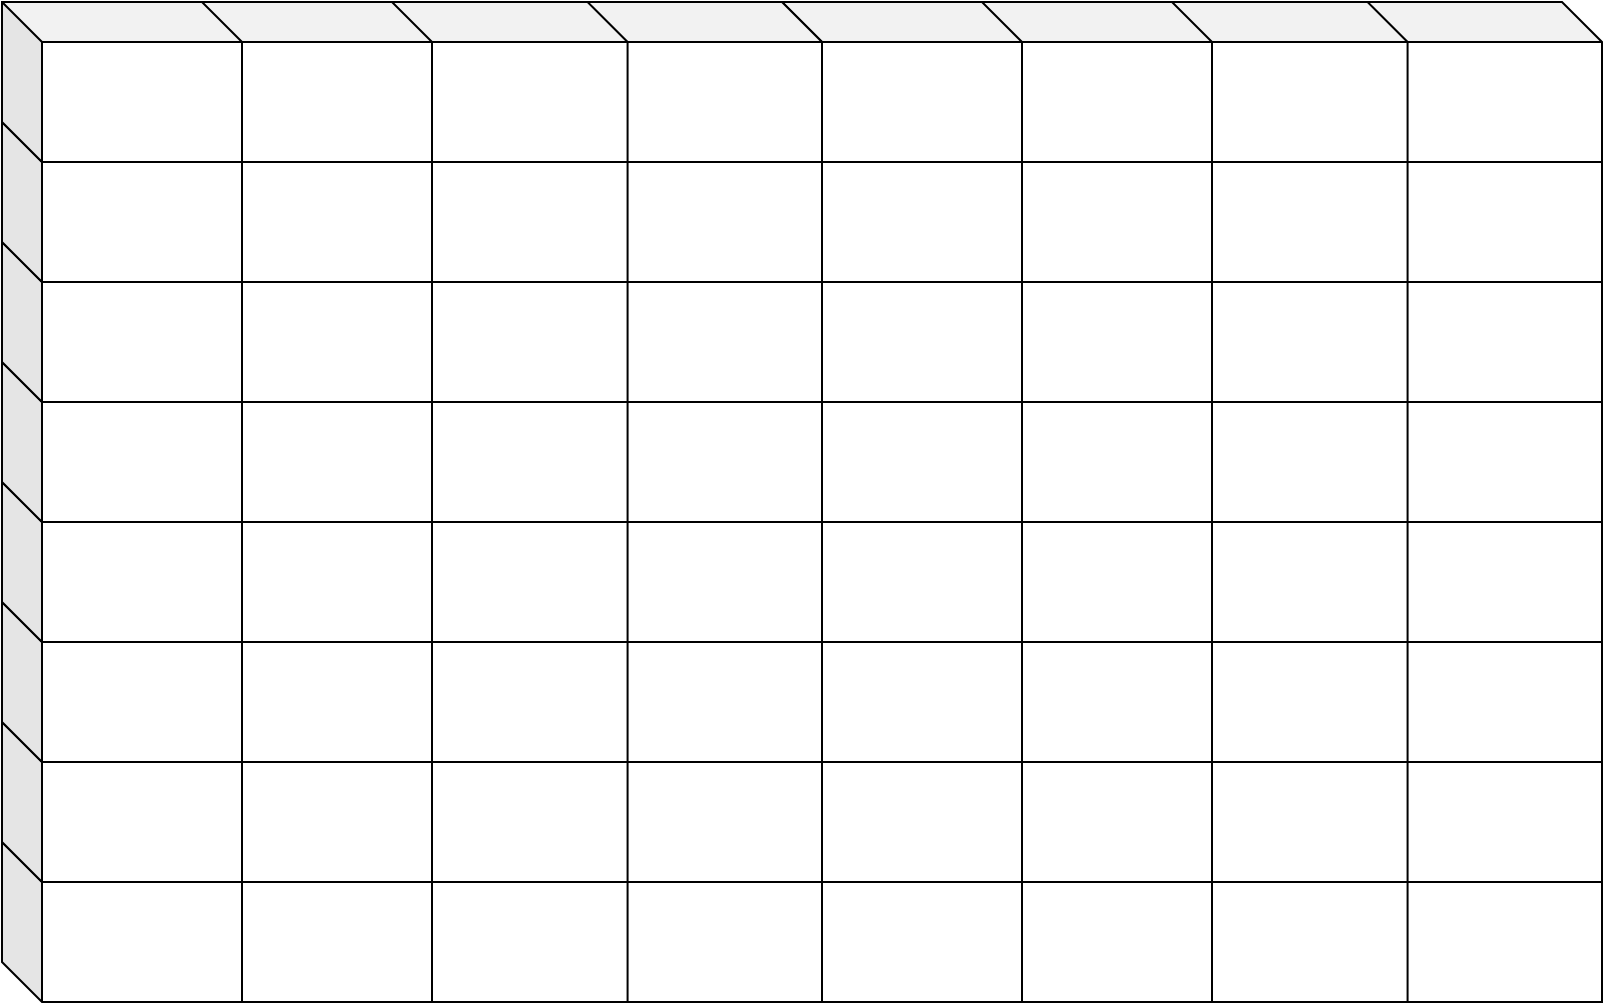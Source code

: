 <mxfile version="20.6.2" type="github"><diagram id="QWmx-fH_kVRrVoqvVBay" name="Pagina-1"><mxGraphModel dx="1331" dy="1080" grid="1" gridSize="10" guides="1" tooltips="1" connect="1" arrows="1" fold="1" page="1" pageScale="1" pageWidth="827" pageHeight="1169" math="0" shadow="0"><root><mxCell id="0"/><mxCell id="1" parent="0"/><mxCell id="PtV35FxHj_mzIhpnfhA_-85" value="" style="group" vertex="1" connectable="0" parent="1"><mxGeometry x="430" y="50" width="410" height="500" as="geometry"/></mxCell><mxCell id="PtV35FxHj_mzIhpnfhA_-86" value="" style="group" vertex="1" connectable="0" parent="PtV35FxHj_mzIhpnfhA_-85"><mxGeometry x="190" width="220" height="500" as="geometry"/></mxCell><mxCell id="PtV35FxHj_mzIhpnfhA_-87" value="" style="shape=cube;whiteSpace=wrap;html=1;boundedLbl=1;backgroundOutline=1;darkOpacity=0.05;darkOpacity2=0.1;direction=east;" vertex="1" parent="PtV35FxHj_mzIhpnfhA_-86"><mxGeometry x="97.209" y="420" width="122.791" height="80" as="geometry"/></mxCell><mxCell id="PtV35FxHj_mzIhpnfhA_-88" value="" style="shape=cube;whiteSpace=wrap;html=1;boundedLbl=1;backgroundOutline=1;darkOpacity=0.05;darkOpacity2=0.1;direction=east;" vertex="1" parent="PtV35FxHj_mzIhpnfhA_-86"><mxGeometry x="97.209" y="360" width="122.791" height="80" as="geometry"/></mxCell><mxCell id="PtV35FxHj_mzIhpnfhA_-89" value="" style="shape=cube;whiteSpace=wrap;html=1;boundedLbl=1;backgroundOutline=1;darkOpacity=0.05;darkOpacity2=0.1;direction=east;" vertex="1" parent="PtV35FxHj_mzIhpnfhA_-86"><mxGeometry x="97.209" y="300" width="122.791" height="80" as="geometry"/></mxCell><mxCell id="PtV35FxHj_mzIhpnfhA_-90" value="" style="shape=cube;whiteSpace=wrap;html=1;boundedLbl=1;backgroundOutline=1;darkOpacity=0.05;darkOpacity2=0.1;direction=east;" vertex="1" parent="PtV35FxHj_mzIhpnfhA_-86"><mxGeometry x="97.209" y="240" width="122.791" height="80" as="geometry"/></mxCell><mxCell id="PtV35FxHj_mzIhpnfhA_-91" value="" style="shape=cube;whiteSpace=wrap;html=1;boundedLbl=1;backgroundOutline=1;darkOpacity=0.05;darkOpacity2=0.1;direction=east;" vertex="1" parent="PtV35FxHj_mzIhpnfhA_-86"><mxGeometry x="97.209" y="180" width="122.791" height="80" as="geometry"/></mxCell><mxCell id="PtV35FxHj_mzIhpnfhA_-92" value="" style="shape=cube;whiteSpace=wrap;html=1;boundedLbl=1;backgroundOutline=1;darkOpacity=0.05;darkOpacity2=0.1;direction=east;" vertex="1" parent="PtV35FxHj_mzIhpnfhA_-86"><mxGeometry x="97.209" y="120" width="122.791" height="80" as="geometry"/></mxCell><mxCell id="PtV35FxHj_mzIhpnfhA_-93" value="" style="shape=cube;whiteSpace=wrap;html=1;boundedLbl=1;backgroundOutline=1;darkOpacity=0.05;darkOpacity2=0.1;direction=east;" vertex="1" parent="PtV35FxHj_mzIhpnfhA_-86"><mxGeometry x="97.209" y="60" width="122.791" height="80" as="geometry"/></mxCell><mxCell id="PtV35FxHj_mzIhpnfhA_-94" value="" style="shape=cube;whiteSpace=wrap;html=1;boundedLbl=1;backgroundOutline=1;darkOpacity=0.05;darkOpacity2=0.1;direction=east;" vertex="1" parent="PtV35FxHj_mzIhpnfhA_-86"><mxGeometry x="97.209" width="122.791" height="80" as="geometry"/></mxCell><mxCell id="PtV35FxHj_mzIhpnfhA_-95" value="" style="shape=cube;whiteSpace=wrap;html=1;boundedLbl=1;backgroundOutline=1;darkOpacity=0.05;darkOpacity2=0.1;" vertex="1" parent="PtV35FxHj_mzIhpnfhA_-86"><mxGeometry y="420" width="122.791" height="80" as="geometry"/></mxCell><mxCell id="PtV35FxHj_mzIhpnfhA_-96" value="" style="shape=cube;whiteSpace=wrap;html=1;boundedLbl=1;backgroundOutline=1;darkOpacity=0.05;darkOpacity2=0.1;" vertex="1" parent="PtV35FxHj_mzIhpnfhA_-86"><mxGeometry y="360" width="122.791" height="80" as="geometry"/></mxCell><mxCell id="PtV35FxHj_mzIhpnfhA_-97" value="" style="shape=cube;whiteSpace=wrap;html=1;boundedLbl=1;backgroundOutline=1;darkOpacity=0.05;darkOpacity2=0.1;" vertex="1" parent="PtV35FxHj_mzIhpnfhA_-86"><mxGeometry y="300" width="122.791" height="80" as="geometry"/></mxCell><mxCell id="PtV35FxHj_mzIhpnfhA_-98" value="" style="shape=cube;whiteSpace=wrap;html=1;boundedLbl=1;backgroundOutline=1;darkOpacity=0.05;darkOpacity2=0.1;" vertex="1" parent="PtV35FxHj_mzIhpnfhA_-86"><mxGeometry y="240" width="122.791" height="80" as="geometry"/></mxCell><mxCell id="PtV35FxHj_mzIhpnfhA_-99" value="" style="shape=cube;whiteSpace=wrap;html=1;boundedLbl=1;backgroundOutline=1;darkOpacity=0.05;darkOpacity2=0.1;" vertex="1" parent="PtV35FxHj_mzIhpnfhA_-86"><mxGeometry y="180" width="122.791" height="80" as="geometry"/></mxCell><mxCell id="PtV35FxHj_mzIhpnfhA_-100" value="" style="shape=cube;whiteSpace=wrap;html=1;boundedLbl=1;backgroundOutline=1;darkOpacity=0.05;darkOpacity2=0.1;" vertex="1" parent="PtV35FxHj_mzIhpnfhA_-86"><mxGeometry y="120" width="122.791" height="80" as="geometry"/></mxCell><mxCell id="PtV35FxHj_mzIhpnfhA_-101" value="" style="shape=cube;whiteSpace=wrap;html=1;boundedLbl=1;backgroundOutline=1;darkOpacity=0.05;darkOpacity2=0.1;" vertex="1" parent="PtV35FxHj_mzIhpnfhA_-86"><mxGeometry y="60" width="122.791" height="80" as="geometry"/></mxCell><mxCell id="PtV35FxHj_mzIhpnfhA_-102" value="" style="shape=cube;whiteSpace=wrap;html=1;boundedLbl=1;backgroundOutline=1;darkOpacity=0.05;darkOpacity2=0.1;" vertex="1" parent="PtV35FxHj_mzIhpnfhA_-86"><mxGeometry width="122.791" height="80" as="geometry"/></mxCell><mxCell id="PtV35FxHj_mzIhpnfhA_-103" value="" style="group" vertex="1" connectable="0" parent="PtV35FxHj_mzIhpnfhA_-85"><mxGeometry width="215" height="500" as="geometry"/></mxCell><mxCell id="PtV35FxHj_mzIhpnfhA_-104" value="" style="shape=cube;whiteSpace=wrap;html=1;boundedLbl=1;backgroundOutline=1;darkOpacity=0.05;darkOpacity2=0.1;direction=east;" vertex="1" parent="PtV35FxHj_mzIhpnfhA_-103"><mxGeometry x="95" y="420" width="120" height="80" as="geometry"/></mxCell><mxCell id="PtV35FxHj_mzIhpnfhA_-105" value="" style="shape=cube;whiteSpace=wrap;html=1;boundedLbl=1;backgroundOutline=1;darkOpacity=0.05;darkOpacity2=0.1;direction=east;" vertex="1" parent="PtV35FxHj_mzIhpnfhA_-103"><mxGeometry x="95" y="360" width="120" height="80" as="geometry"/></mxCell><mxCell id="PtV35FxHj_mzIhpnfhA_-106" value="" style="shape=cube;whiteSpace=wrap;html=1;boundedLbl=1;backgroundOutline=1;darkOpacity=0.05;darkOpacity2=0.1;direction=east;" vertex="1" parent="PtV35FxHj_mzIhpnfhA_-103"><mxGeometry x="95" y="300" width="120" height="80" as="geometry"/></mxCell><mxCell id="PtV35FxHj_mzIhpnfhA_-107" value="" style="shape=cube;whiteSpace=wrap;html=1;boundedLbl=1;backgroundOutline=1;darkOpacity=0.05;darkOpacity2=0.1;direction=east;" vertex="1" parent="PtV35FxHj_mzIhpnfhA_-103"><mxGeometry x="95" y="240" width="120" height="80" as="geometry"/></mxCell><mxCell id="PtV35FxHj_mzIhpnfhA_-108" value="" style="shape=cube;whiteSpace=wrap;html=1;boundedLbl=1;backgroundOutline=1;darkOpacity=0.05;darkOpacity2=0.1;direction=east;" vertex="1" parent="PtV35FxHj_mzIhpnfhA_-103"><mxGeometry x="95" y="180" width="120" height="80" as="geometry"/></mxCell><mxCell id="PtV35FxHj_mzIhpnfhA_-109" value="" style="shape=cube;whiteSpace=wrap;html=1;boundedLbl=1;backgroundOutline=1;darkOpacity=0.05;darkOpacity2=0.1;direction=east;" vertex="1" parent="PtV35FxHj_mzIhpnfhA_-103"><mxGeometry x="95" y="120" width="120" height="80" as="geometry"/></mxCell><mxCell id="PtV35FxHj_mzIhpnfhA_-110" value="" style="shape=cube;whiteSpace=wrap;html=1;boundedLbl=1;backgroundOutline=1;darkOpacity=0.05;darkOpacity2=0.1;direction=east;" vertex="1" parent="PtV35FxHj_mzIhpnfhA_-103"><mxGeometry x="95" y="60" width="120" height="80" as="geometry"/></mxCell><mxCell id="PtV35FxHj_mzIhpnfhA_-111" value="" style="shape=cube;whiteSpace=wrap;html=1;boundedLbl=1;backgroundOutline=1;darkOpacity=0.05;darkOpacity2=0.1;direction=east;" vertex="1" parent="PtV35FxHj_mzIhpnfhA_-103"><mxGeometry x="95" width="120" height="80" as="geometry"/></mxCell><mxCell id="PtV35FxHj_mzIhpnfhA_-112" value="" style="shape=cube;whiteSpace=wrap;html=1;boundedLbl=1;backgroundOutline=1;darkOpacity=0.05;darkOpacity2=0.1;" vertex="1" parent="PtV35FxHj_mzIhpnfhA_-103"><mxGeometry y="420" width="120" height="80" as="geometry"/></mxCell><mxCell id="PtV35FxHj_mzIhpnfhA_-113" value="" style="shape=cube;whiteSpace=wrap;html=1;boundedLbl=1;backgroundOutline=1;darkOpacity=0.05;darkOpacity2=0.1;" vertex="1" parent="PtV35FxHj_mzIhpnfhA_-103"><mxGeometry y="360" width="120" height="80" as="geometry"/></mxCell><mxCell id="PtV35FxHj_mzIhpnfhA_-114" value="" style="shape=cube;whiteSpace=wrap;html=1;boundedLbl=1;backgroundOutline=1;darkOpacity=0.05;darkOpacity2=0.1;" vertex="1" parent="PtV35FxHj_mzIhpnfhA_-103"><mxGeometry y="300" width="120" height="80" as="geometry"/></mxCell><mxCell id="PtV35FxHj_mzIhpnfhA_-115" value="" style="shape=cube;whiteSpace=wrap;html=1;boundedLbl=1;backgroundOutline=1;darkOpacity=0.05;darkOpacity2=0.1;" vertex="1" parent="PtV35FxHj_mzIhpnfhA_-103"><mxGeometry y="240" width="120" height="80" as="geometry"/></mxCell><mxCell id="PtV35FxHj_mzIhpnfhA_-116" value="" style="shape=cube;whiteSpace=wrap;html=1;boundedLbl=1;backgroundOutline=1;darkOpacity=0.05;darkOpacity2=0.1;" vertex="1" parent="PtV35FxHj_mzIhpnfhA_-103"><mxGeometry y="180" width="120" height="80" as="geometry"/></mxCell><mxCell id="PtV35FxHj_mzIhpnfhA_-117" value="" style="shape=cube;whiteSpace=wrap;html=1;boundedLbl=1;backgroundOutline=1;darkOpacity=0.05;darkOpacity2=0.1;" vertex="1" parent="PtV35FxHj_mzIhpnfhA_-103"><mxGeometry y="120" width="120" height="80" as="geometry"/></mxCell><mxCell id="PtV35FxHj_mzIhpnfhA_-118" value="" style="shape=cube;whiteSpace=wrap;html=1;boundedLbl=1;backgroundOutline=1;darkOpacity=0.05;darkOpacity2=0.1;" vertex="1" parent="PtV35FxHj_mzIhpnfhA_-103"><mxGeometry y="60" width="120" height="80" as="geometry"/></mxCell><mxCell id="PtV35FxHj_mzIhpnfhA_-119" value="" style="shape=cube;whiteSpace=wrap;html=1;boundedLbl=1;backgroundOutline=1;darkOpacity=0.05;darkOpacity2=0.1;" vertex="1" parent="PtV35FxHj_mzIhpnfhA_-103"><mxGeometry width="120" height="80" as="geometry"/></mxCell><mxCell id="PtV35FxHj_mzIhpnfhA_-84" value="" style="group" vertex="1" connectable="0" parent="1"><mxGeometry x="40" y="50" width="410" height="500" as="geometry"/></mxCell><mxCell id="PtV35FxHj_mzIhpnfhA_-67" value="" style="group" vertex="1" connectable="0" parent="PtV35FxHj_mzIhpnfhA_-84"><mxGeometry x="190" width="220" height="500" as="geometry"/></mxCell><mxCell id="PtV35FxHj_mzIhpnfhA_-68" value="" style="shape=cube;whiteSpace=wrap;html=1;boundedLbl=1;backgroundOutline=1;darkOpacity=0.05;darkOpacity2=0.1;direction=east;" vertex="1" parent="PtV35FxHj_mzIhpnfhA_-67"><mxGeometry x="97.209" y="420" width="122.791" height="80" as="geometry"/></mxCell><mxCell id="PtV35FxHj_mzIhpnfhA_-69" value="" style="shape=cube;whiteSpace=wrap;html=1;boundedLbl=1;backgroundOutline=1;darkOpacity=0.05;darkOpacity2=0.1;direction=east;" vertex="1" parent="PtV35FxHj_mzIhpnfhA_-67"><mxGeometry x="97.209" y="360" width="122.791" height="80" as="geometry"/></mxCell><mxCell id="PtV35FxHj_mzIhpnfhA_-70" value="" style="shape=cube;whiteSpace=wrap;html=1;boundedLbl=1;backgroundOutline=1;darkOpacity=0.05;darkOpacity2=0.1;direction=east;" vertex="1" parent="PtV35FxHj_mzIhpnfhA_-67"><mxGeometry x="97.209" y="300" width="122.791" height="80" as="geometry"/></mxCell><mxCell id="PtV35FxHj_mzIhpnfhA_-71" value="" style="shape=cube;whiteSpace=wrap;html=1;boundedLbl=1;backgroundOutline=1;darkOpacity=0.05;darkOpacity2=0.1;direction=east;" vertex="1" parent="PtV35FxHj_mzIhpnfhA_-67"><mxGeometry x="97.209" y="240" width="122.791" height="80" as="geometry"/></mxCell><mxCell id="PtV35FxHj_mzIhpnfhA_-72" value="" style="shape=cube;whiteSpace=wrap;html=1;boundedLbl=1;backgroundOutline=1;darkOpacity=0.05;darkOpacity2=0.1;direction=east;" vertex="1" parent="PtV35FxHj_mzIhpnfhA_-67"><mxGeometry x="97.209" y="180" width="122.791" height="80" as="geometry"/></mxCell><mxCell id="PtV35FxHj_mzIhpnfhA_-73" value="" style="shape=cube;whiteSpace=wrap;html=1;boundedLbl=1;backgroundOutline=1;darkOpacity=0.05;darkOpacity2=0.1;direction=east;" vertex="1" parent="PtV35FxHj_mzIhpnfhA_-67"><mxGeometry x="97.209" y="120" width="122.791" height="80" as="geometry"/></mxCell><mxCell id="PtV35FxHj_mzIhpnfhA_-74" value="" style="shape=cube;whiteSpace=wrap;html=1;boundedLbl=1;backgroundOutline=1;darkOpacity=0.05;darkOpacity2=0.1;direction=east;" vertex="1" parent="PtV35FxHj_mzIhpnfhA_-67"><mxGeometry x="97.209" y="60" width="122.791" height="80" as="geometry"/></mxCell><mxCell id="PtV35FxHj_mzIhpnfhA_-75" value="" style="shape=cube;whiteSpace=wrap;html=1;boundedLbl=1;backgroundOutline=1;darkOpacity=0.05;darkOpacity2=0.1;direction=east;" vertex="1" parent="PtV35FxHj_mzIhpnfhA_-67"><mxGeometry x="97.209" width="122.791" height="80" as="geometry"/></mxCell><mxCell id="PtV35FxHj_mzIhpnfhA_-76" value="" style="shape=cube;whiteSpace=wrap;html=1;boundedLbl=1;backgroundOutline=1;darkOpacity=0.05;darkOpacity2=0.1;" vertex="1" parent="PtV35FxHj_mzIhpnfhA_-67"><mxGeometry y="420" width="122.791" height="80" as="geometry"/></mxCell><mxCell id="PtV35FxHj_mzIhpnfhA_-77" value="" style="shape=cube;whiteSpace=wrap;html=1;boundedLbl=1;backgroundOutline=1;darkOpacity=0.05;darkOpacity2=0.1;" vertex="1" parent="PtV35FxHj_mzIhpnfhA_-67"><mxGeometry y="360" width="122.791" height="80" as="geometry"/></mxCell><mxCell id="PtV35FxHj_mzIhpnfhA_-78" value="" style="shape=cube;whiteSpace=wrap;html=1;boundedLbl=1;backgroundOutline=1;darkOpacity=0.05;darkOpacity2=0.1;" vertex="1" parent="PtV35FxHj_mzIhpnfhA_-67"><mxGeometry y="300" width="122.791" height="80" as="geometry"/></mxCell><mxCell id="PtV35FxHj_mzIhpnfhA_-79" value="" style="shape=cube;whiteSpace=wrap;html=1;boundedLbl=1;backgroundOutline=1;darkOpacity=0.05;darkOpacity2=0.1;" vertex="1" parent="PtV35FxHj_mzIhpnfhA_-67"><mxGeometry y="240" width="122.791" height="80" as="geometry"/></mxCell><mxCell id="PtV35FxHj_mzIhpnfhA_-80" value="" style="shape=cube;whiteSpace=wrap;html=1;boundedLbl=1;backgroundOutline=1;darkOpacity=0.05;darkOpacity2=0.1;" vertex="1" parent="PtV35FxHj_mzIhpnfhA_-67"><mxGeometry y="180" width="122.791" height="80" as="geometry"/></mxCell><mxCell id="PtV35FxHj_mzIhpnfhA_-81" value="" style="shape=cube;whiteSpace=wrap;html=1;boundedLbl=1;backgroundOutline=1;darkOpacity=0.05;darkOpacity2=0.1;" vertex="1" parent="PtV35FxHj_mzIhpnfhA_-67"><mxGeometry y="120" width="122.791" height="80" as="geometry"/></mxCell><mxCell id="PtV35FxHj_mzIhpnfhA_-82" value="" style="shape=cube;whiteSpace=wrap;html=1;boundedLbl=1;backgroundOutline=1;darkOpacity=0.05;darkOpacity2=0.1;" vertex="1" parent="PtV35FxHj_mzIhpnfhA_-67"><mxGeometry y="60" width="122.791" height="80" as="geometry"/></mxCell><mxCell id="PtV35FxHj_mzIhpnfhA_-83" value="" style="shape=cube;whiteSpace=wrap;html=1;boundedLbl=1;backgroundOutline=1;darkOpacity=0.05;darkOpacity2=0.1;" vertex="1" parent="PtV35FxHj_mzIhpnfhA_-67"><mxGeometry width="122.791" height="80" as="geometry"/></mxCell><mxCell id="PtV35FxHj_mzIhpnfhA_-66" value="" style="group" vertex="1" connectable="0" parent="PtV35FxHj_mzIhpnfhA_-84"><mxGeometry width="215" height="500" as="geometry"/></mxCell><mxCell id="PtV35FxHj_mzIhpnfhA_-38" value="" style="shape=cube;whiteSpace=wrap;html=1;boundedLbl=1;backgroundOutline=1;darkOpacity=0.05;darkOpacity2=0.1;direction=east;" vertex="1" parent="PtV35FxHj_mzIhpnfhA_-66"><mxGeometry x="95" y="420" width="120" height="80" as="geometry"/></mxCell><mxCell id="PtV35FxHj_mzIhpnfhA_-39" value="" style="shape=cube;whiteSpace=wrap;html=1;boundedLbl=1;backgroundOutline=1;darkOpacity=0.05;darkOpacity2=0.1;direction=east;" vertex="1" parent="PtV35FxHj_mzIhpnfhA_-66"><mxGeometry x="95" y="360" width="120" height="80" as="geometry"/></mxCell><mxCell id="PtV35FxHj_mzIhpnfhA_-40" value="" style="shape=cube;whiteSpace=wrap;html=1;boundedLbl=1;backgroundOutline=1;darkOpacity=0.05;darkOpacity2=0.1;direction=east;" vertex="1" parent="PtV35FxHj_mzIhpnfhA_-66"><mxGeometry x="95" y="300" width="120" height="80" as="geometry"/></mxCell><mxCell id="PtV35FxHj_mzIhpnfhA_-41" value="" style="shape=cube;whiteSpace=wrap;html=1;boundedLbl=1;backgroundOutline=1;darkOpacity=0.05;darkOpacity2=0.1;direction=east;" vertex="1" parent="PtV35FxHj_mzIhpnfhA_-66"><mxGeometry x="95" y="240" width="120" height="80" as="geometry"/></mxCell><mxCell id="PtV35FxHj_mzIhpnfhA_-42" value="" style="shape=cube;whiteSpace=wrap;html=1;boundedLbl=1;backgroundOutline=1;darkOpacity=0.05;darkOpacity2=0.1;direction=east;" vertex="1" parent="PtV35FxHj_mzIhpnfhA_-66"><mxGeometry x="95" y="180" width="120" height="80" as="geometry"/></mxCell><mxCell id="PtV35FxHj_mzIhpnfhA_-43" value="" style="shape=cube;whiteSpace=wrap;html=1;boundedLbl=1;backgroundOutline=1;darkOpacity=0.05;darkOpacity2=0.1;direction=east;" vertex="1" parent="PtV35FxHj_mzIhpnfhA_-66"><mxGeometry x="95" y="120" width="120" height="80" as="geometry"/></mxCell><mxCell id="PtV35FxHj_mzIhpnfhA_-44" value="" style="shape=cube;whiteSpace=wrap;html=1;boundedLbl=1;backgroundOutline=1;darkOpacity=0.05;darkOpacity2=0.1;direction=east;" vertex="1" parent="PtV35FxHj_mzIhpnfhA_-66"><mxGeometry x="95" y="60" width="120" height="80" as="geometry"/></mxCell><mxCell id="PtV35FxHj_mzIhpnfhA_-45" value="" style="shape=cube;whiteSpace=wrap;html=1;boundedLbl=1;backgroundOutline=1;darkOpacity=0.05;darkOpacity2=0.1;direction=east;" vertex="1" parent="PtV35FxHj_mzIhpnfhA_-66"><mxGeometry x="95" width="120" height="80" as="geometry"/></mxCell><mxCell id="PtV35FxHj_mzIhpnfhA_-24" value="" style="shape=cube;whiteSpace=wrap;html=1;boundedLbl=1;backgroundOutline=1;darkOpacity=0.05;darkOpacity2=0.1;" vertex="1" parent="PtV35FxHj_mzIhpnfhA_-66"><mxGeometry y="420" width="120" height="80" as="geometry"/></mxCell><mxCell id="PtV35FxHj_mzIhpnfhA_-25" value="" style="shape=cube;whiteSpace=wrap;html=1;boundedLbl=1;backgroundOutline=1;darkOpacity=0.05;darkOpacity2=0.1;" vertex="1" parent="PtV35FxHj_mzIhpnfhA_-66"><mxGeometry y="360" width="120" height="80" as="geometry"/></mxCell><mxCell id="PtV35FxHj_mzIhpnfhA_-26" value="" style="shape=cube;whiteSpace=wrap;html=1;boundedLbl=1;backgroundOutline=1;darkOpacity=0.05;darkOpacity2=0.1;" vertex="1" parent="PtV35FxHj_mzIhpnfhA_-66"><mxGeometry y="300" width="120" height="80" as="geometry"/></mxCell><mxCell id="PtV35FxHj_mzIhpnfhA_-27" value="" style="shape=cube;whiteSpace=wrap;html=1;boundedLbl=1;backgroundOutline=1;darkOpacity=0.05;darkOpacity2=0.1;" vertex="1" parent="PtV35FxHj_mzIhpnfhA_-66"><mxGeometry y="240" width="120" height="80" as="geometry"/></mxCell><mxCell id="PtV35FxHj_mzIhpnfhA_-21" value="" style="shape=cube;whiteSpace=wrap;html=1;boundedLbl=1;backgroundOutline=1;darkOpacity=0.05;darkOpacity2=0.1;" vertex="1" parent="PtV35FxHj_mzIhpnfhA_-66"><mxGeometry y="180" width="120" height="80" as="geometry"/></mxCell><mxCell id="PtV35FxHj_mzIhpnfhA_-22" value="" style="shape=cube;whiteSpace=wrap;html=1;boundedLbl=1;backgroundOutline=1;darkOpacity=0.05;darkOpacity2=0.1;" vertex="1" parent="PtV35FxHj_mzIhpnfhA_-66"><mxGeometry y="120" width="120" height="80" as="geometry"/></mxCell><mxCell id="PtV35FxHj_mzIhpnfhA_-20" value="" style="shape=cube;whiteSpace=wrap;html=1;boundedLbl=1;backgroundOutline=1;darkOpacity=0.05;darkOpacity2=0.1;" vertex="1" parent="PtV35FxHj_mzIhpnfhA_-66"><mxGeometry y="60" width="120" height="80" as="geometry"/></mxCell><mxCell id="PtV35FxHj_mzIhpnfhA_-3" value="" style="shape=cube;whiteSpace=wrap;html=1;boundedLbl=1;backgroundOutline=1;darkOpacity=0.05;darkOpacity2=0.1;" vertex="1" parent="PtV35FxHj_mzIhpnfhA_-66"><mxGeometry width="120" height="80" as="geometry"/></mxCell></root></mxGraphModel></diagram></mxfile>